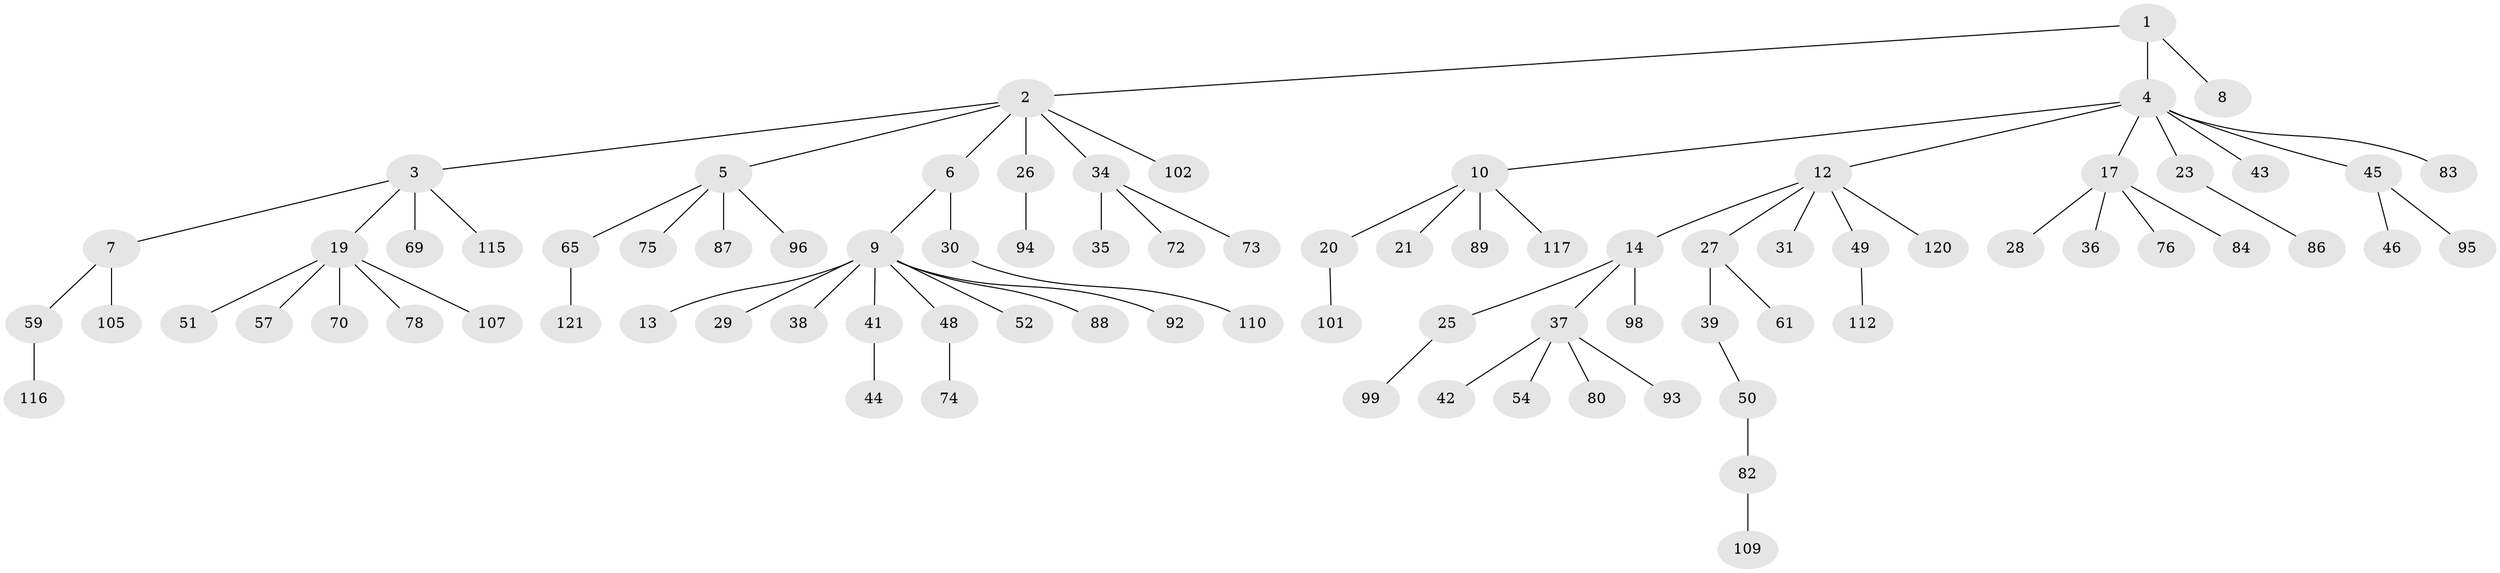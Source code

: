 // Generated by graph-tools (version 1.1) at 2025/24/03/03/25 07:24:08]
// undirected, 82 vertices, 81 edges
graph export_dot {
graph [start="1"]
  node [color=gray90,style=filled];
  1 [super="+71"];
  2 [super="+11"];
  3 [super="+53"];
  4 [super="+67"];
  5 [super="+22"];
  6 [super="+111"];
  7 [super="+91"];
  8 [super="+106"];
  9 [super="+16"];
  10 [super="+108"];
  12 [super="+18"];
  13 [super="+62"];
  14 [super="+15"];
  17 [super="+24"];
  19 [super="+33"];
  20 [super="+32"];
  21;
  23 [super="+68"];
  25 [super="+55"];
  26;
  27 [super="+47"];
  28;
  29 [super="+85"];
  30 [super="+81"];
  31;
  34 [super="+58"];
  35;
  36;
  37 [super="+40"];
  38;
  39;
  41;
  42 [super="+119"];
  43;
  44;
  45 [super="+77"];
  46;
  48 [super="+66"];
  49 [super="+60"];
  50 [super="+118"];
  51 [super="+64"];
  52;
  54 [super="+56"];
  57;
  59 [super="+63"];
  61;
  65;
  69 [super="+79"];
  70 [super="+122"];
  72 [super="+104"];
  73 [super="+100"];
  74 [super="+97"];
  75 [super="+103"];
  76;
  78;
  80;
  82;
  83 [super="+90"];
  84 [super="+113"];
  86;
  87;
  88;
  89;
  92;
  93 [super="+114"];
  94;
  95;
  96;
  98;
  99;
  101;
  102;
  105;
  107;
  109 [super="+123"];
  110;
  112;
  115;
  116;
  117;
  120;
  121;
  1 -- 2;
  1 -- 4;
  1 -- 8;
  2 -- 3;
  2 -- 5;
  2 -- 6;
  2 -- 102;
  2 -- 26;
  2 -- 34;
  3 -- 7;
  3 -- 19;
  3 -- 115;
  3 -- 69;
  4 -- 10;
  4 -- 12;
  4 -- 17;
  4 -- 23;
  4 -- 43;
  4 -- 45;
  4 -- 83;
  5 -- 75;
  5 -- 87;
  5 -- 96;
  5 -- 65;
  6 -- 9;
  6 -- 30;
  7 -- 59;
  7 -- 105;
  9 -- 13;
  9 -- 52;
  9 -- 88;
  9 -- 92;
  9 -- 48;
  9 -- 38;
  9 -- 29;
  9 -- 41;
  10 -- 20;
  10 -- 21;
  10 -- 89;
  10 -- 117;
  12 -- 14;
  12 -- 31;
  12 -- 49;
  12 -- 120;
  12 -- 27;
  14 -- 25;
  14 -- 37;
  14 -- 98;
  17 -- 28;
  17 -- 36;
  17 -- 76;
  17 -- 84;
  19 -- 70;
  19 -- 51;
  19 -- 57;
  19 -- 107;
  19 -- 78;
  20 -- 101;
  23 -- 86;
  25 -- 99;
  26 -- 94;
  27 -- 39;
  27 -- 61;
  30 -- 110;
  34 -- 35;
  34 -- 72;
  34 -- 73;
  37 -- 54;
  37 -- 80;
  37 -- 42;
  37 -- 93;
  39 -- 50;
  41 -- 44;
  45 -- 46;
  45 -- 95;
  48 -- 74;
  49 -- 112;
  50 -- 82;
  59 -- 116;
  65 -- 121;
  82 -- 109;
}
